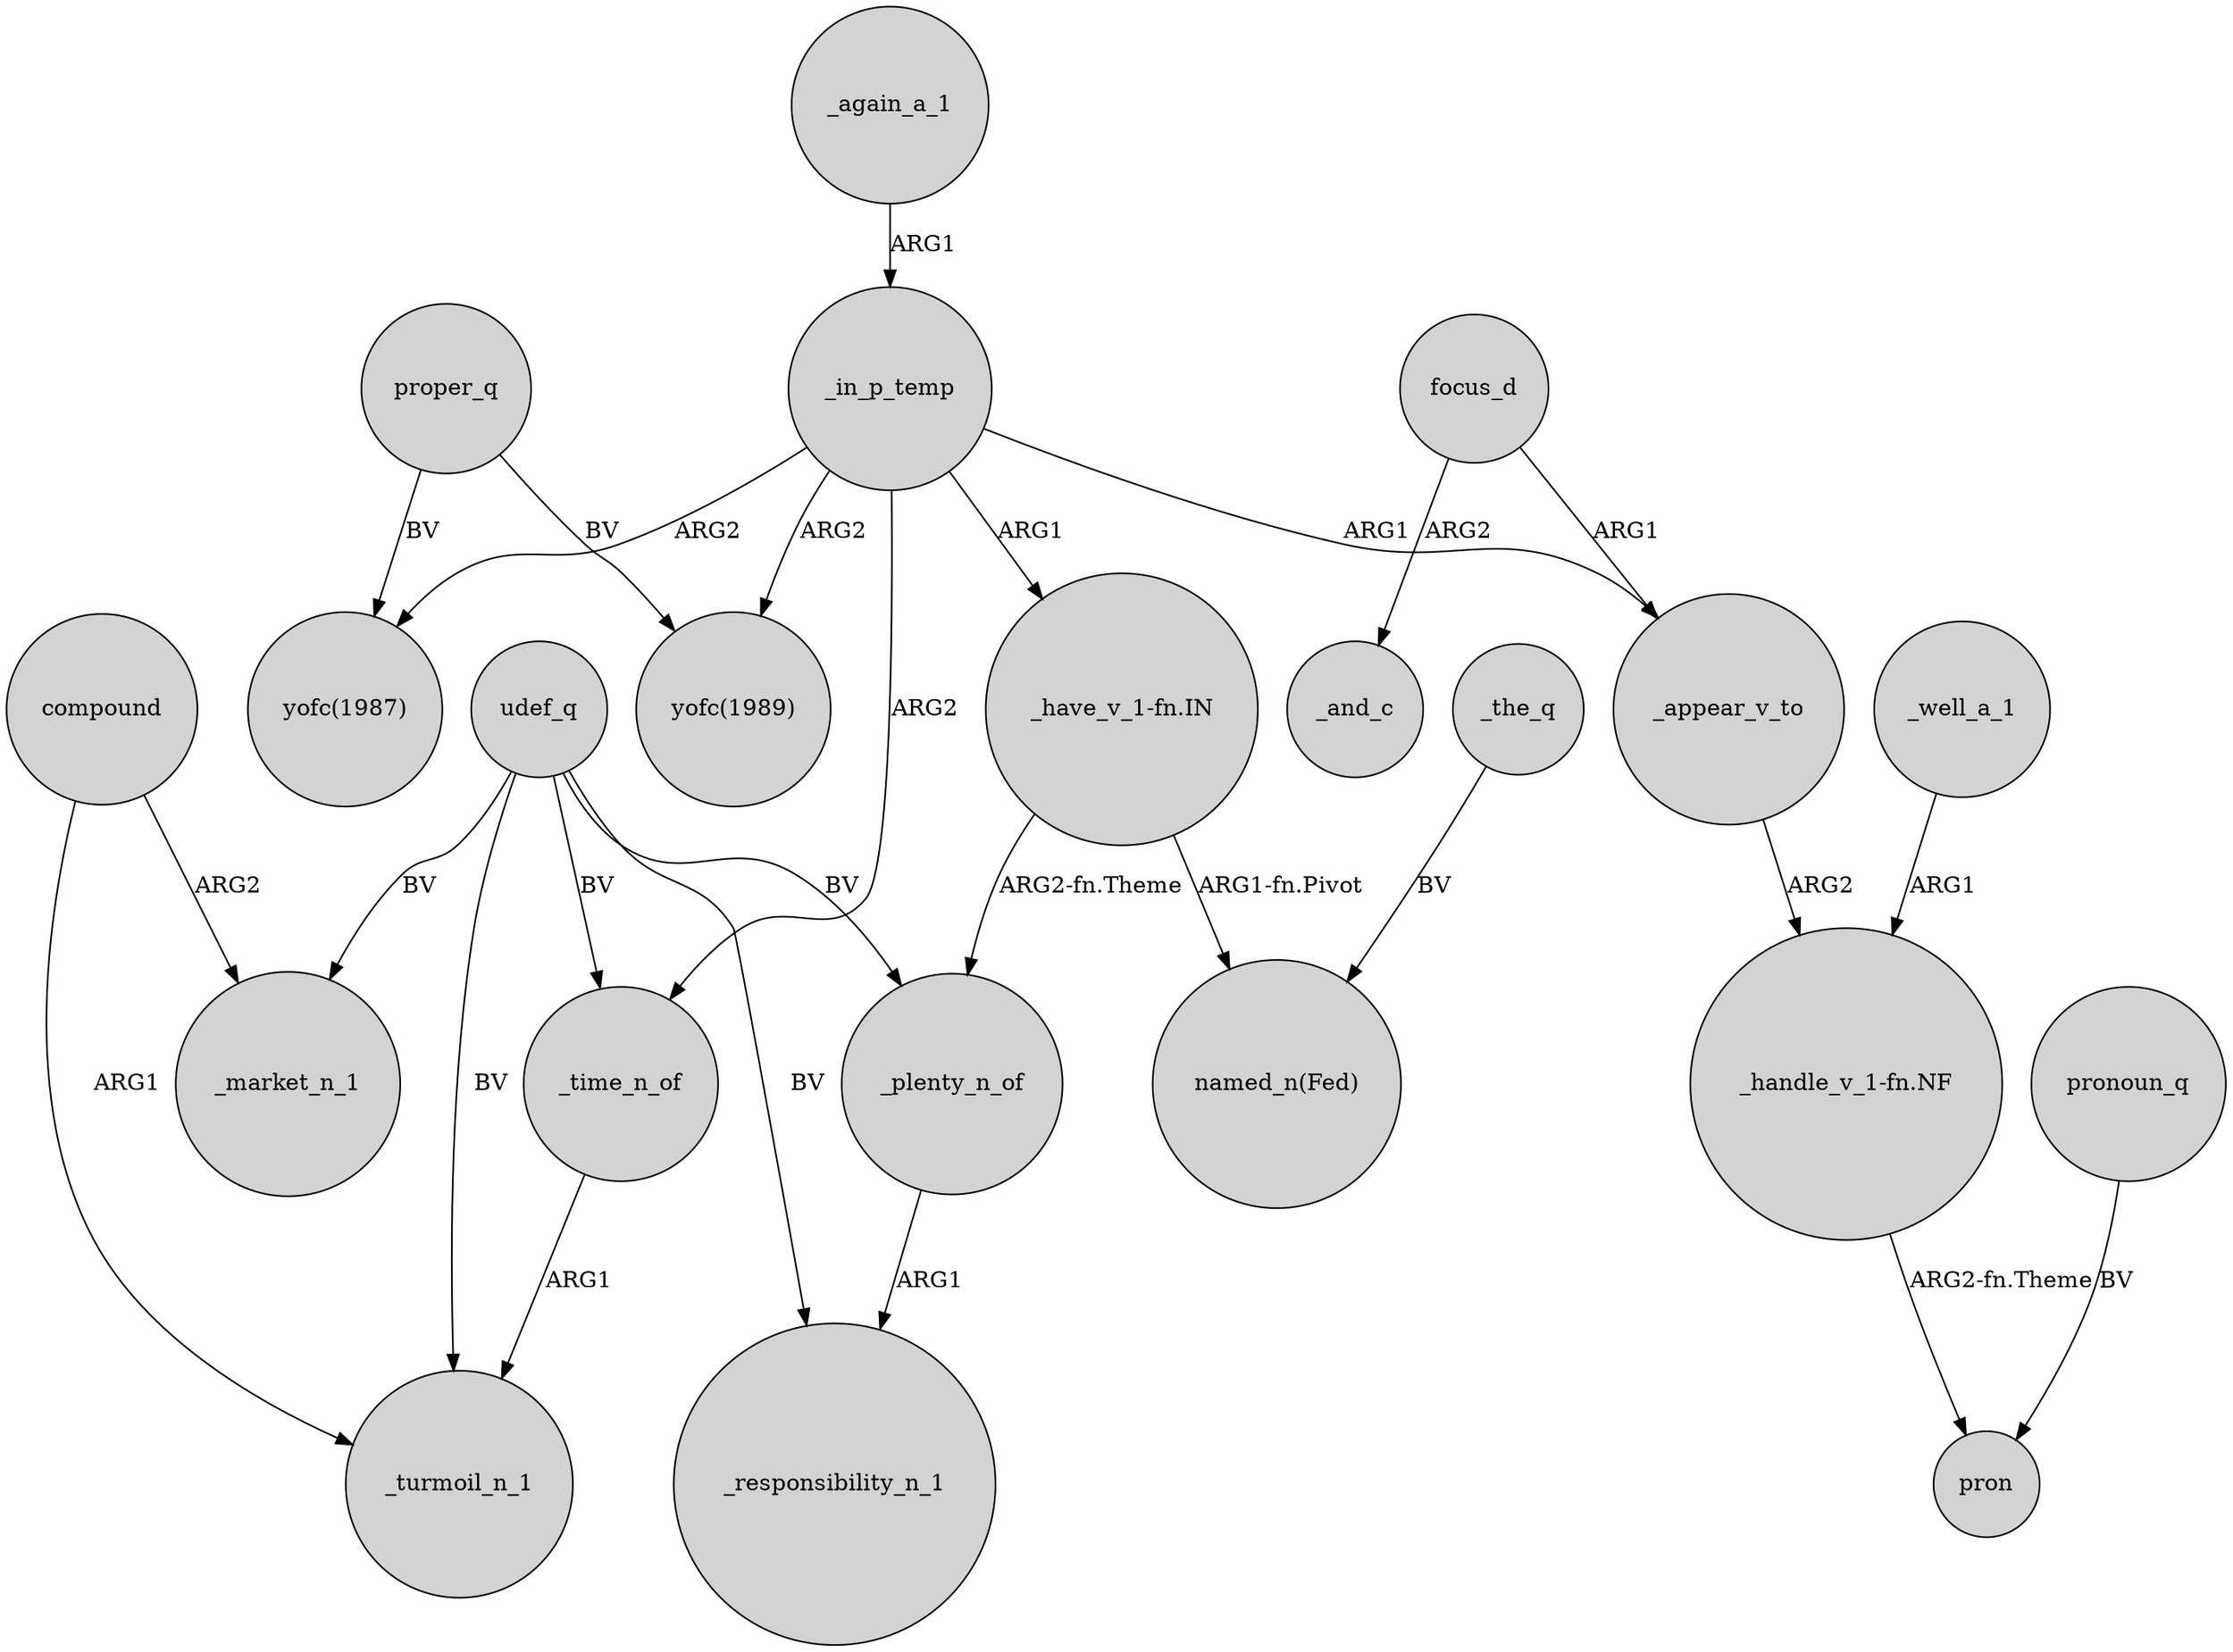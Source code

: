 digraph {
	node [shape=circle style=filled]
	compound -> _market_n_1 [label=ARG2]
	udef_q -> _responsibility_n_1 [label=BV]
	_in_p_temp -> "yofc(1987)" [label=ARG2]
	_in_p_temp -> "yofc(1989)" [label=ARG2]
	_the_q -> "named_n(Fed)" [label=BV]
	_plenty_n_of -> _responsibility_n_1 [label=ARG1]
	_again_a_1 -> _in_p_temp [label=ARG1]
	_well_a_1 -> "_handle_v_1-fn.NF" [label=ARG1]
	udef_q -> _market_n_1 [label=BV]
	_in_p_temp -> _appear_v_to [label=ARG1]
	_appear_v_to -> "_handle_v_1-fn.NF" [label=ARG2]
	focus_d -> _and_c [label=ARG2]
	proper_q -> "yofc(1989)" [label=BV]
	pronoun_q -> pron [label=BV]
	"_have_v_1-fn.IN" -> _plenty_n_of [label="ARG2-fn.Theme"]
	udef_q -> _plenty_n_of [label=BV]
	_in_p_temp -> _time_n_of [label=ARG2]
	udef_q -> _time_n_of [label=BV]
	proper_q -> "yofc(1987)" [label=BV]
	_time_n_of -> _turmoil_n_1 [label=ARG1]
	_in_p_temp -> "_have_v_1-fn.IN" [label=ARG1]
	"_handle_v_1-fn.NF" -> pron [label="ARG2-fn.Theme"]
	focus_d -> _appear_v_to [label=ARG1]
	"_have_v_1-fn.IN" -> "named_n(Fed)" [label="ARG1-fn.Pivot"]
	compound -> _turmoil_n_1 [label=ARG1]
	udef_q -> _turmoil_n_1 [label=BV]
}
